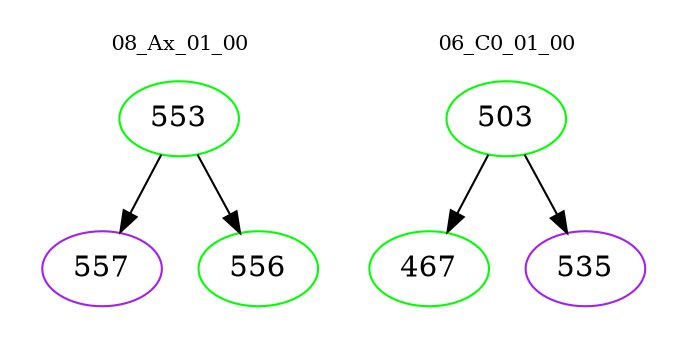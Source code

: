 digraph{
subgraph cluster_0 {
color = white
label = "08_Ax_01_00";
fontsize=10;
T0_553 [label="553", color="green"]
T0_553 -> T0_557 [color="black"]
T0_557 [label="557", color="purple"]
T0_553 -> T0_556 [color="black"]
T0_556 [label="556", color="green"]
}
subgraph cluster_1 {
color = white
label = "06_C0_01_00";
fontsize=10;
T1_503 [label="503", color="green"]
T1_503 -> T1_467 [color="black"]
T1_467 [label="467", color="green"]
T1_503 -> T1_535 [color="black"]
T1_535 [label="535", color="purple"]
}
}
